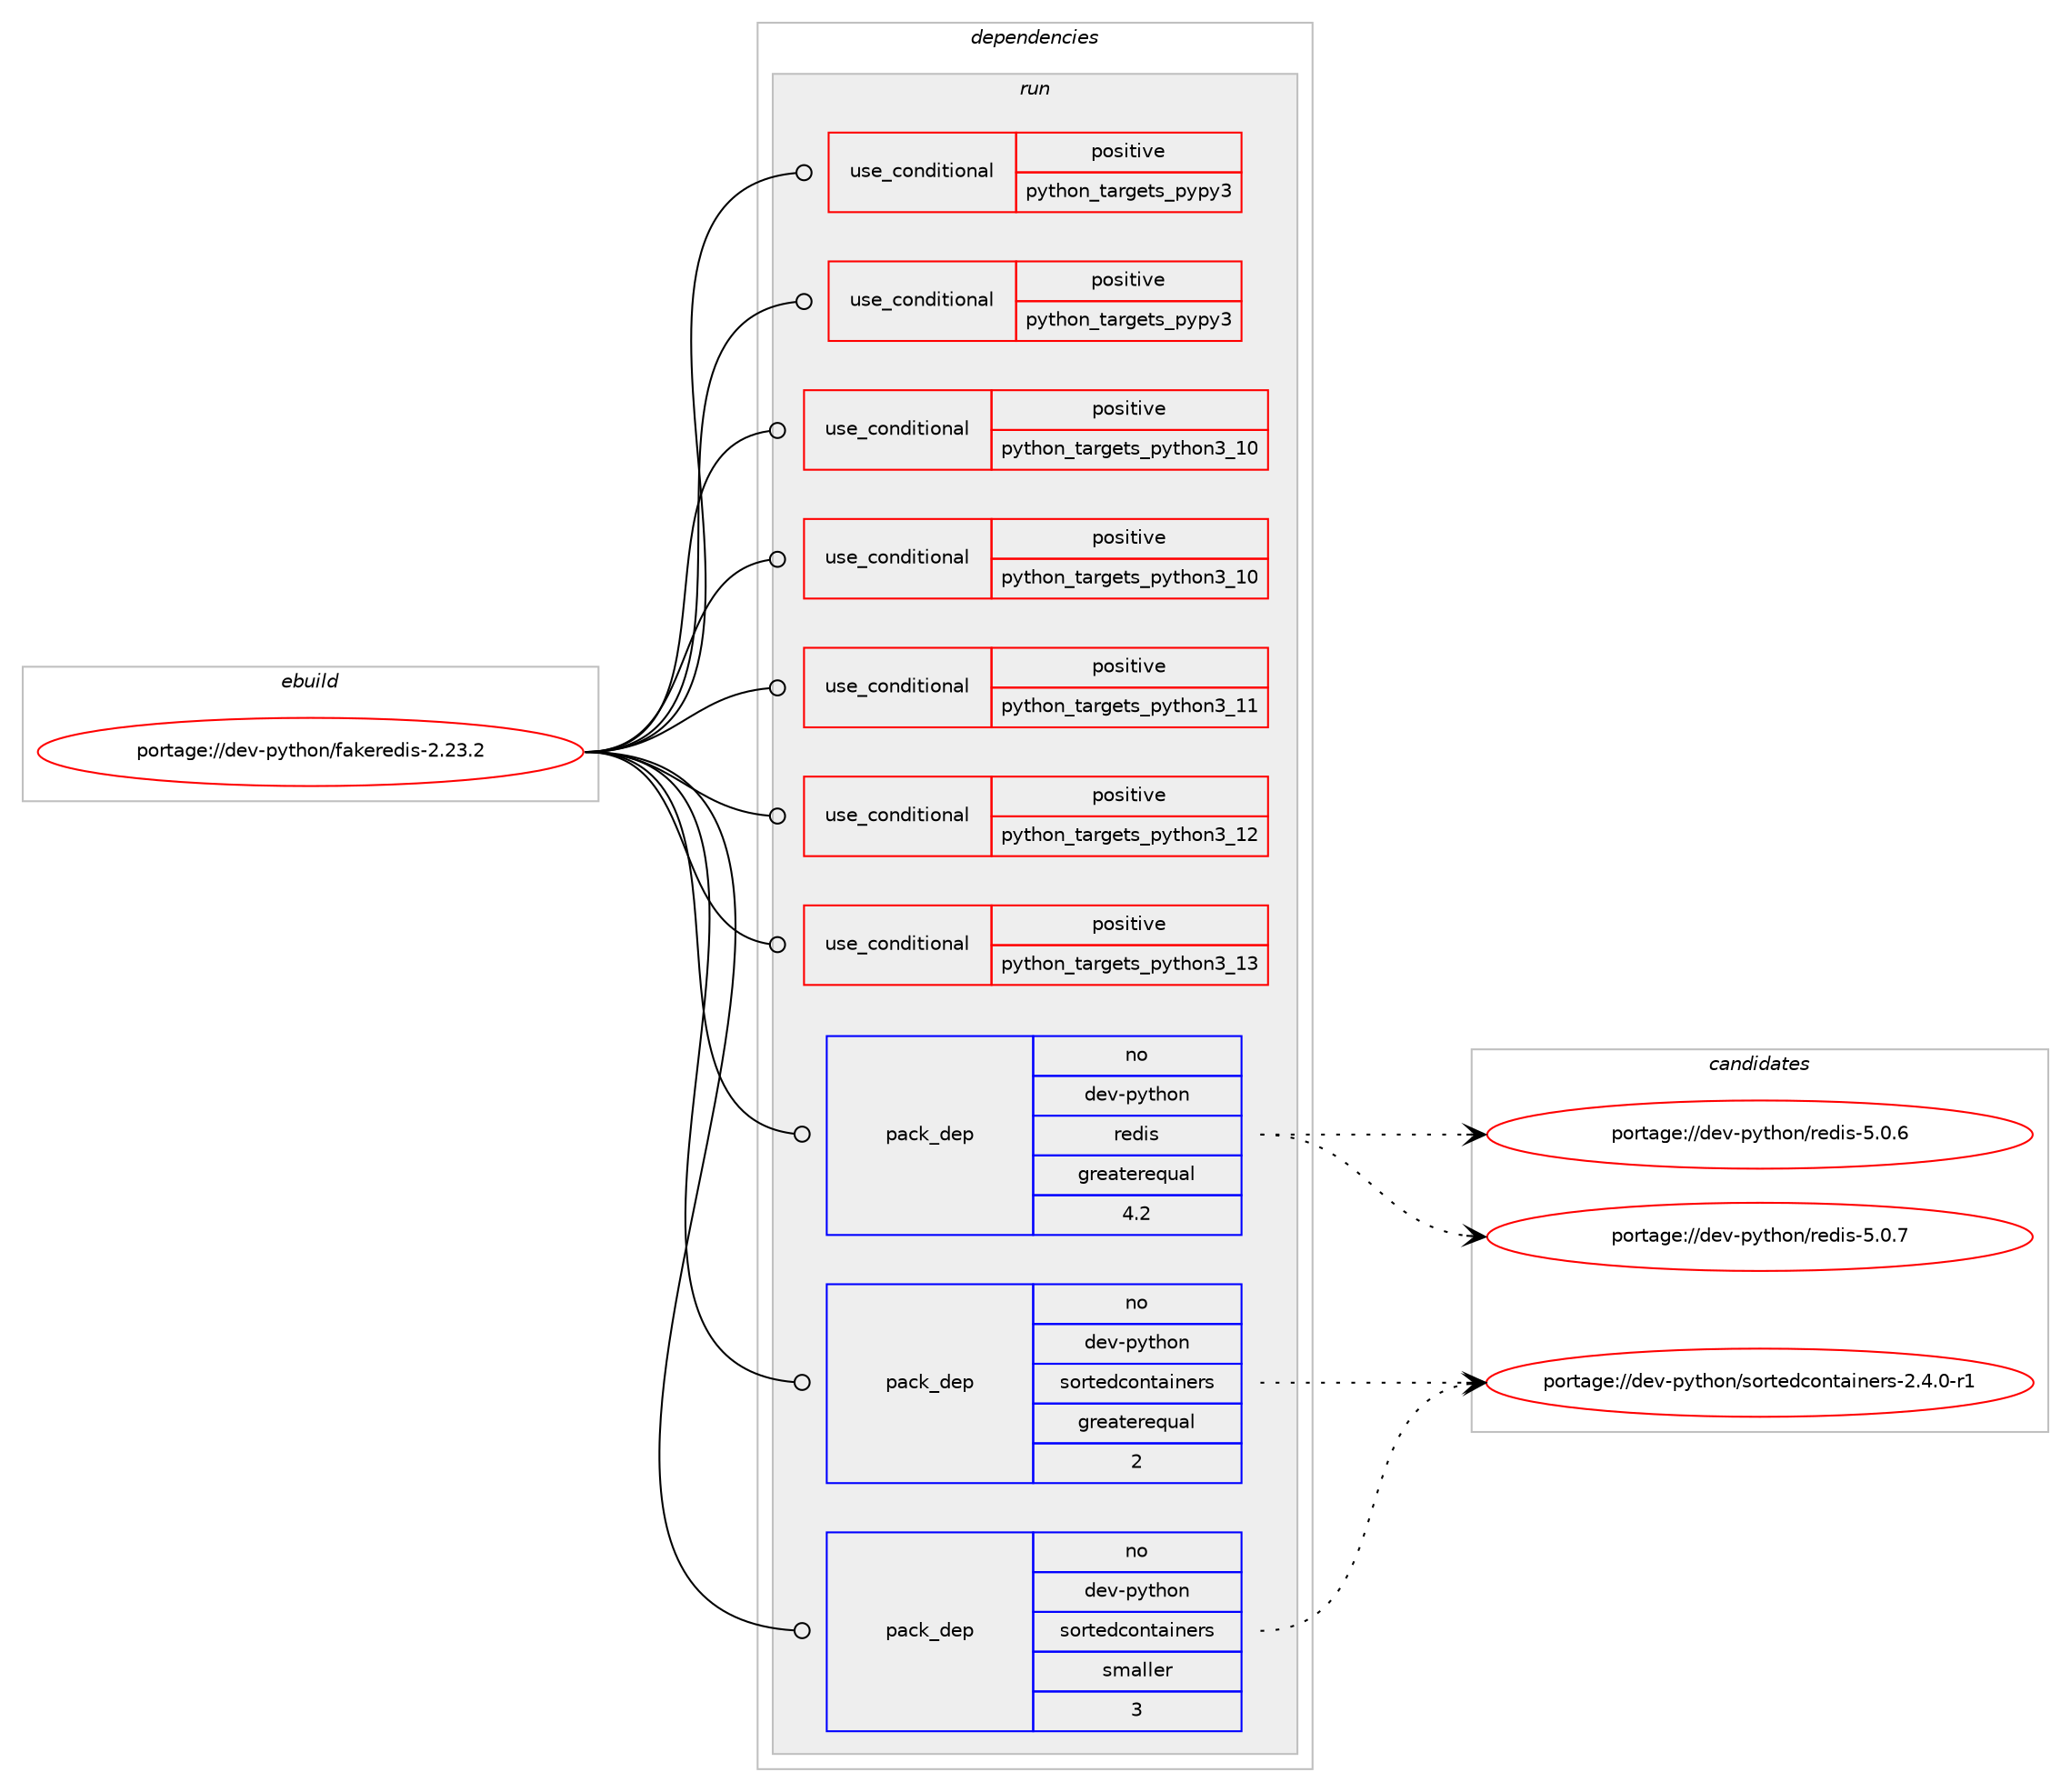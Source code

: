 digraph prolog {

# *************
# Graph options
# *************

newrank=true;
concentrate=true;
compound=true;
graph [rankdir=LR,fontname=Helvetica,fontsize=10,ranksep=1.5];#, ranksep=2.5, nodesep=0.2];
edge  [arrowhead=vee];
node  [fontname=Helvetica,fontsize=10];

# **********
# The ebuild
# **********

subgraph cluster_leftcol {
color=gray;
rank=same;
label=<<i>ebuild</i>>;
id [label="portage://dev-python/fakeredis-2.23.2", color=red, width=4, href="../dev-python/fakeredis-2.23.2.svg"];
}

# ****************
# The dependencies
# ****************

subgraph cluster_midcol {
color=gray;
label=<<i>dependencies</i>>;
subgraph cluster_compile {
fillcolor="#eeeeee";
style=filled;
label=<<i>compile</i>>;
}
subgraph cluster_compileandrun {
fillcolor="#eeeeee";
style=filled;
label=<<i>compile and run</i>>;
}
subgraph cluster_run {
fillcolor="#eeeeee";
style=filled;
label=<<i>run</i>>;
subgraph cond31721 {
dependency73294 [label=<<TABLE BORDER="0" CELLBORDER="1" CELLSPACING="0" CELLPADDING="4"><TR><TD ROWSPAN="3" CELLPADDING="10">use_conditional</TD></TR><TR><TD>positive</TD></TR><TR><TD>python_targets_pypy3</TD></TR></TABLE>>, shape=none, color=red];
# *** BEGIN UNKNOWN DEPENDENCY TYPE (TODO) ***
# dependency73294 -> package_dependency(portage://dev-python/fakeredis-2.23.2,run,no,dev-python,pypy3,none,[,,],any_same_slot,[])
# *** END UNKNOWN DEPENDENCY TYPE (TODO) ***

}
id:e -> dependency73294:w [weight=20,style="solid",arrowhead="odot"];
subgraph cond31722 {
dependency73295 [label=<<TABLE BORDER="0" CELLBORDER="1" CELLSPACING="0" CELLPADDING="4"><TR><TD ROWSPAN="3" CELLPADDING="10">use_conditional</TD></TR><TR><TD>positive</TD></TR><TR><TD>python_targets_pypy3</TD></TR></TABLE>>, shape=none, color=red];
# *** BEGIN UNKNOWN DEPENDENCY TYPE (TODO) ***
# dependency73295 -> package_dependency(portage://dev-python/fakeredis-2.23.2,run,no,dev-python,typing-extensions,none,[,,],[],[use(optenable(python_targets_pypy3),negative),use(optenable(python_targets_python3_10),negative)])
# *** END UNKNOWN DEPENDENCY TYPE (TODO) ***

}
id:e -> dependency73295:w [weight=20,style="solid",arrowhead="odot"];
subgraph cond31723 {
dependency73296 [label=<<TABLE BORDER="0" CELLBORDER="1" CELLSPACING="0" CELLPADDING="4"><TR><TD ROWSPAN="3" CELLPADDING="10">use_conditional</TD></TR><TR><TD>positive</TD></TR><TR><TD>python_targets_python3_10</TD></TR></TABLE>>, shape=none, color=red];
# *** BEGIN UNKNOWN DEPENDENCY TYPE (TODO) ***
# dependency73296 -> package_dependency(portage://dev-python/fakeredis-2.23.2,run,no,dev-lang,python,none,[,,],[slot(3.10)],[])
# *** END UNKNOWN DEPENDENCY TYPE (TODO) ***

}
id:e -> dependency73296:w [weight=20,style="solid",arrowhead="odot"];
subgraph cond31724 {
dependency73297 [label=<<TABLE BORDER="0" CELLBORDER="1" CELLSPACING="0" CELLPADDING="4"><TR><TD ROWSPAN="3" CELLPADDING="10">use_conditional</TD></TR><TR><TD>positive</TD></TR><TR><TD>python_targets_python3_10</TD></TR></TABLE>>, shape=none, color=red];
# *** BEGIN UNKNOWN DEPENDENCY TYPE (TODO) ***
# dependency73297 -> package_dependency(portage://dev-python/fakeredis-2.23.2,run,no,dev-python,typing-extensions,none,[,,],[],[use(optenable(python_targets_pypy3),negative),use(optenable(python_targets_python3_10),negative)])
# *** END UNKNOWN DEPENDENCY TYPE (TODO) ***

}
id:e -> dependency73297:w [weight=20,style="solid",arrowhead="odot"];
subgraph cond31725 {
dependency73298 [label=<<TABLE BORDER="0" CELLBORDER="1" CELLSPACING="0" CELLPADDING="4"><TR><TD ROWSPAN="3" CELLPADDING="10">use_conditional</TD></TR><TR><TD>positive</TD></TR><TR><TD>python_targets_python3_11</TD></TR></TABLE>>, shape=none, color=red];
# *** BEGIN UNKNOWN DEPENDENCY TYPE (TODO) ***
# dependency73298 -> package_dependency(portage://dev-python/fakeredis-2.23.2,run,no,dev-lang,python,none,[,,],[slot(3.11)],[])
# *** END UNKNOWN DEPENDENCY TYPE (TODO) ***

}
id:e -> dependency73298:w [weight=20,style="solid",arrowhead="odot"];
subgraph cond31726 {
dependency73299 [label=<<TABLE BORDER="0" CELLBORDER="1" CELLSPACING="0" CELLPADDING="4"><TR><TD ROWSPAN="3" CELLPADDING="10">use_conditional</TD></TR><TR><TD>positive</TD></TR><TR><TD>python_targets_python3_12</TD></TR></TABLE>>, shape=none, color=red];
# *** BEGIN UNKNOWN DEPENDENCY TYPE (TODO) ***
# dependency73299 -> package_dependency(portage://dev-python/fakeredis-2.23.2,run,no,dev-lang,python,none,[,,],[slot(3.12)],[])
# *** END UNKNOWN DEPENDENCY TYPE (TODO) ***

}
id:e -> dependency73299:w [weight=20,style="solid",arrowhead="odot"];
subgraph cond31727 {
dependency73300 [label=<<TABLE BORDER="0" CELLBORDER="1" CELLSPACING="0" CELLPADDING="4"><TR><TD ROWSPAN="3" CELLPADDING="10">use_conditional</TD></TR><TR><TD>positive</TD></TR><TR><TD>python_targets_python3_13</TD></TR></TABLE>>, shape=none, color=red];
# *** BEGIN UNKNOWN DEPENDENCY TYPE (TODO) ***
# dependency73300 -> package_dependency(portage://dev-python/fakeredis-2.23.2,run,no,dev-lang,python,none,[,,],[slot(3.13)],[])
# *** END UNKNOWN DEPENDENCY TYPE (TODO) ***

}
id:e -> dependency73300:w [weight=20,style="solid",arrowhead="odot"];
# *** BEGIN UNKNOWN DEPENDENCY TYPE (TODO) ***
# id -> package_dependency(portage://dev-python/fakeredis-2.23.2,run,no,dev-python,packaging,none,[,,],[],[use(optenable(python_targets_pypy3),negative),use(optenable(python_targets_python3_10),negative),use(optenable(python_targets_python3_11),negative),use(optenable(python_targets_python3_12),negative),use(optenable(python_targets_python3_13),negative)])
# *** END UNKNOWN DEPENDENCY TYPE (TODO) ***

subgraph pack40358 {
dependency73301 [label=<<TABLE BORDER="0" CELLBORDER="1" CELLSPACING="0" CELLPADDING="4" WIDTH="220"><TR><TD ROWSPAN="6" CELLPADDING="30">pack_dep</TD></TR><TR><TD WIDTH="110">no</TD></TR><TR><TD>dev-python</TD></TR><TR><TD>redis</TD></TR><TR><TD>greaterequal</TD></TR><TR><TD>4.2</TD></TR></TABLE>>, shape=none, color=blue];
}
id:e -> dependency73301:w [weight=20,style="solid",arrowhead="odot"];
subgraph pack40359 {
dependency73302 [label=<<TABLE BORDER="0" CELLBORDER="1" CELLSPACING="0" CELLPADDING="4" WIDTH="220"><TR><TD ROWSPAN="6" CELLPADDING="30">pack_dep</TD></TR><TR><TD WIDTH="110">no</TD></TR><TR><TD>dev-python</TD></TR><TR><TD>sortedcontainers</TD></TR><TR><TD>greaterequal</TD></TR><TR><TD>2</TD></TR></TABLE>>, shape=none, color=blue];
}
id:e -> dependency73302:w [weight=20,style="solid",arrowhead="odot"];
subgraph pack40360 {
dependency73303 [label=<<TABLE BORDER="0" CELLBORDER="1" CELLSPACING="0" CELLPADDING="4" WIDTH="220"><TR><TD ROWSPAN="6" CELLPADDING="30">pack_dep</TD></TR><TR><TD WIDTH="110">no</TD></TR><TR><TD>dev-python</TD></TR><TR><TD>sortedcontainers</TD></TR><TR><TD>smaller</TD></TR><TR><TD>3</TD></TR></TABLE>>, shape=none, color=blue];
}
id:e -> dependency73303:w [weight=20,style="solid",arrowhead="odot"];
}
}

# **************
# The candidates
# **************

subgraph cluster_choices {
rank=same;
color=gray;
label=<<i>candidates</i>>;

subgraph choice40358 {
color=black;
nodesep=1;
choice1001011184511212111610411111047114101100105115455346484654 [label="portage://dev-python/redis-5.0.6", color=red, width=4,href="../dev-python/redis-5.0.6.svg"];
choice1001011184511212111610411111047114101100105115455346484655 [label="portage://dev-python/redis-5.0.7", color=red, width=4,href="../dev-python/redis-5.0.7.svg"];
dependency73301:e -> choice1001011184511212111610411111047114101100105115455346484654:w [style=dotted,weight="100"];
dependency73301:e -> choice1001011184511212111610411111047114101100105115455346484655:w [style=dotted,weight="100"];
}
subgraph choice40359 {
color=black;
nodesep=1;
choice100101118451121211161041111104711511111411610110099111110116971051101011141154550465246484511449 [label="portage://dev-python/sortedcontainers-2.4.0-r1", color=red, width=4,href="../dev-python/sortedcontainers-2.4.0-r1.svg"];
dependency73302:e -> choice100101118451121211161041111104711511111411610110099111110116971051101011141154550465246484511449:w [style=dotted,weight="100"];
}
subgraph choice40360 {
color=black;
nodesep=1;
choice100101118451121211161041111104711511111411610110099111110116971051101011141154550465246484511449 [label="portage://dev-python/sortedcontainers-2.4.0-r1", color=red, width=4,href="../dev-python/sortedcontainers-2.4.0-r1.svg"];
dependency73303:e -> choice100101118451121211161041111104711511111411610110099111110116971051101011141154550465246484511449:w [style=dotted,weight="100"];
}
}

}
